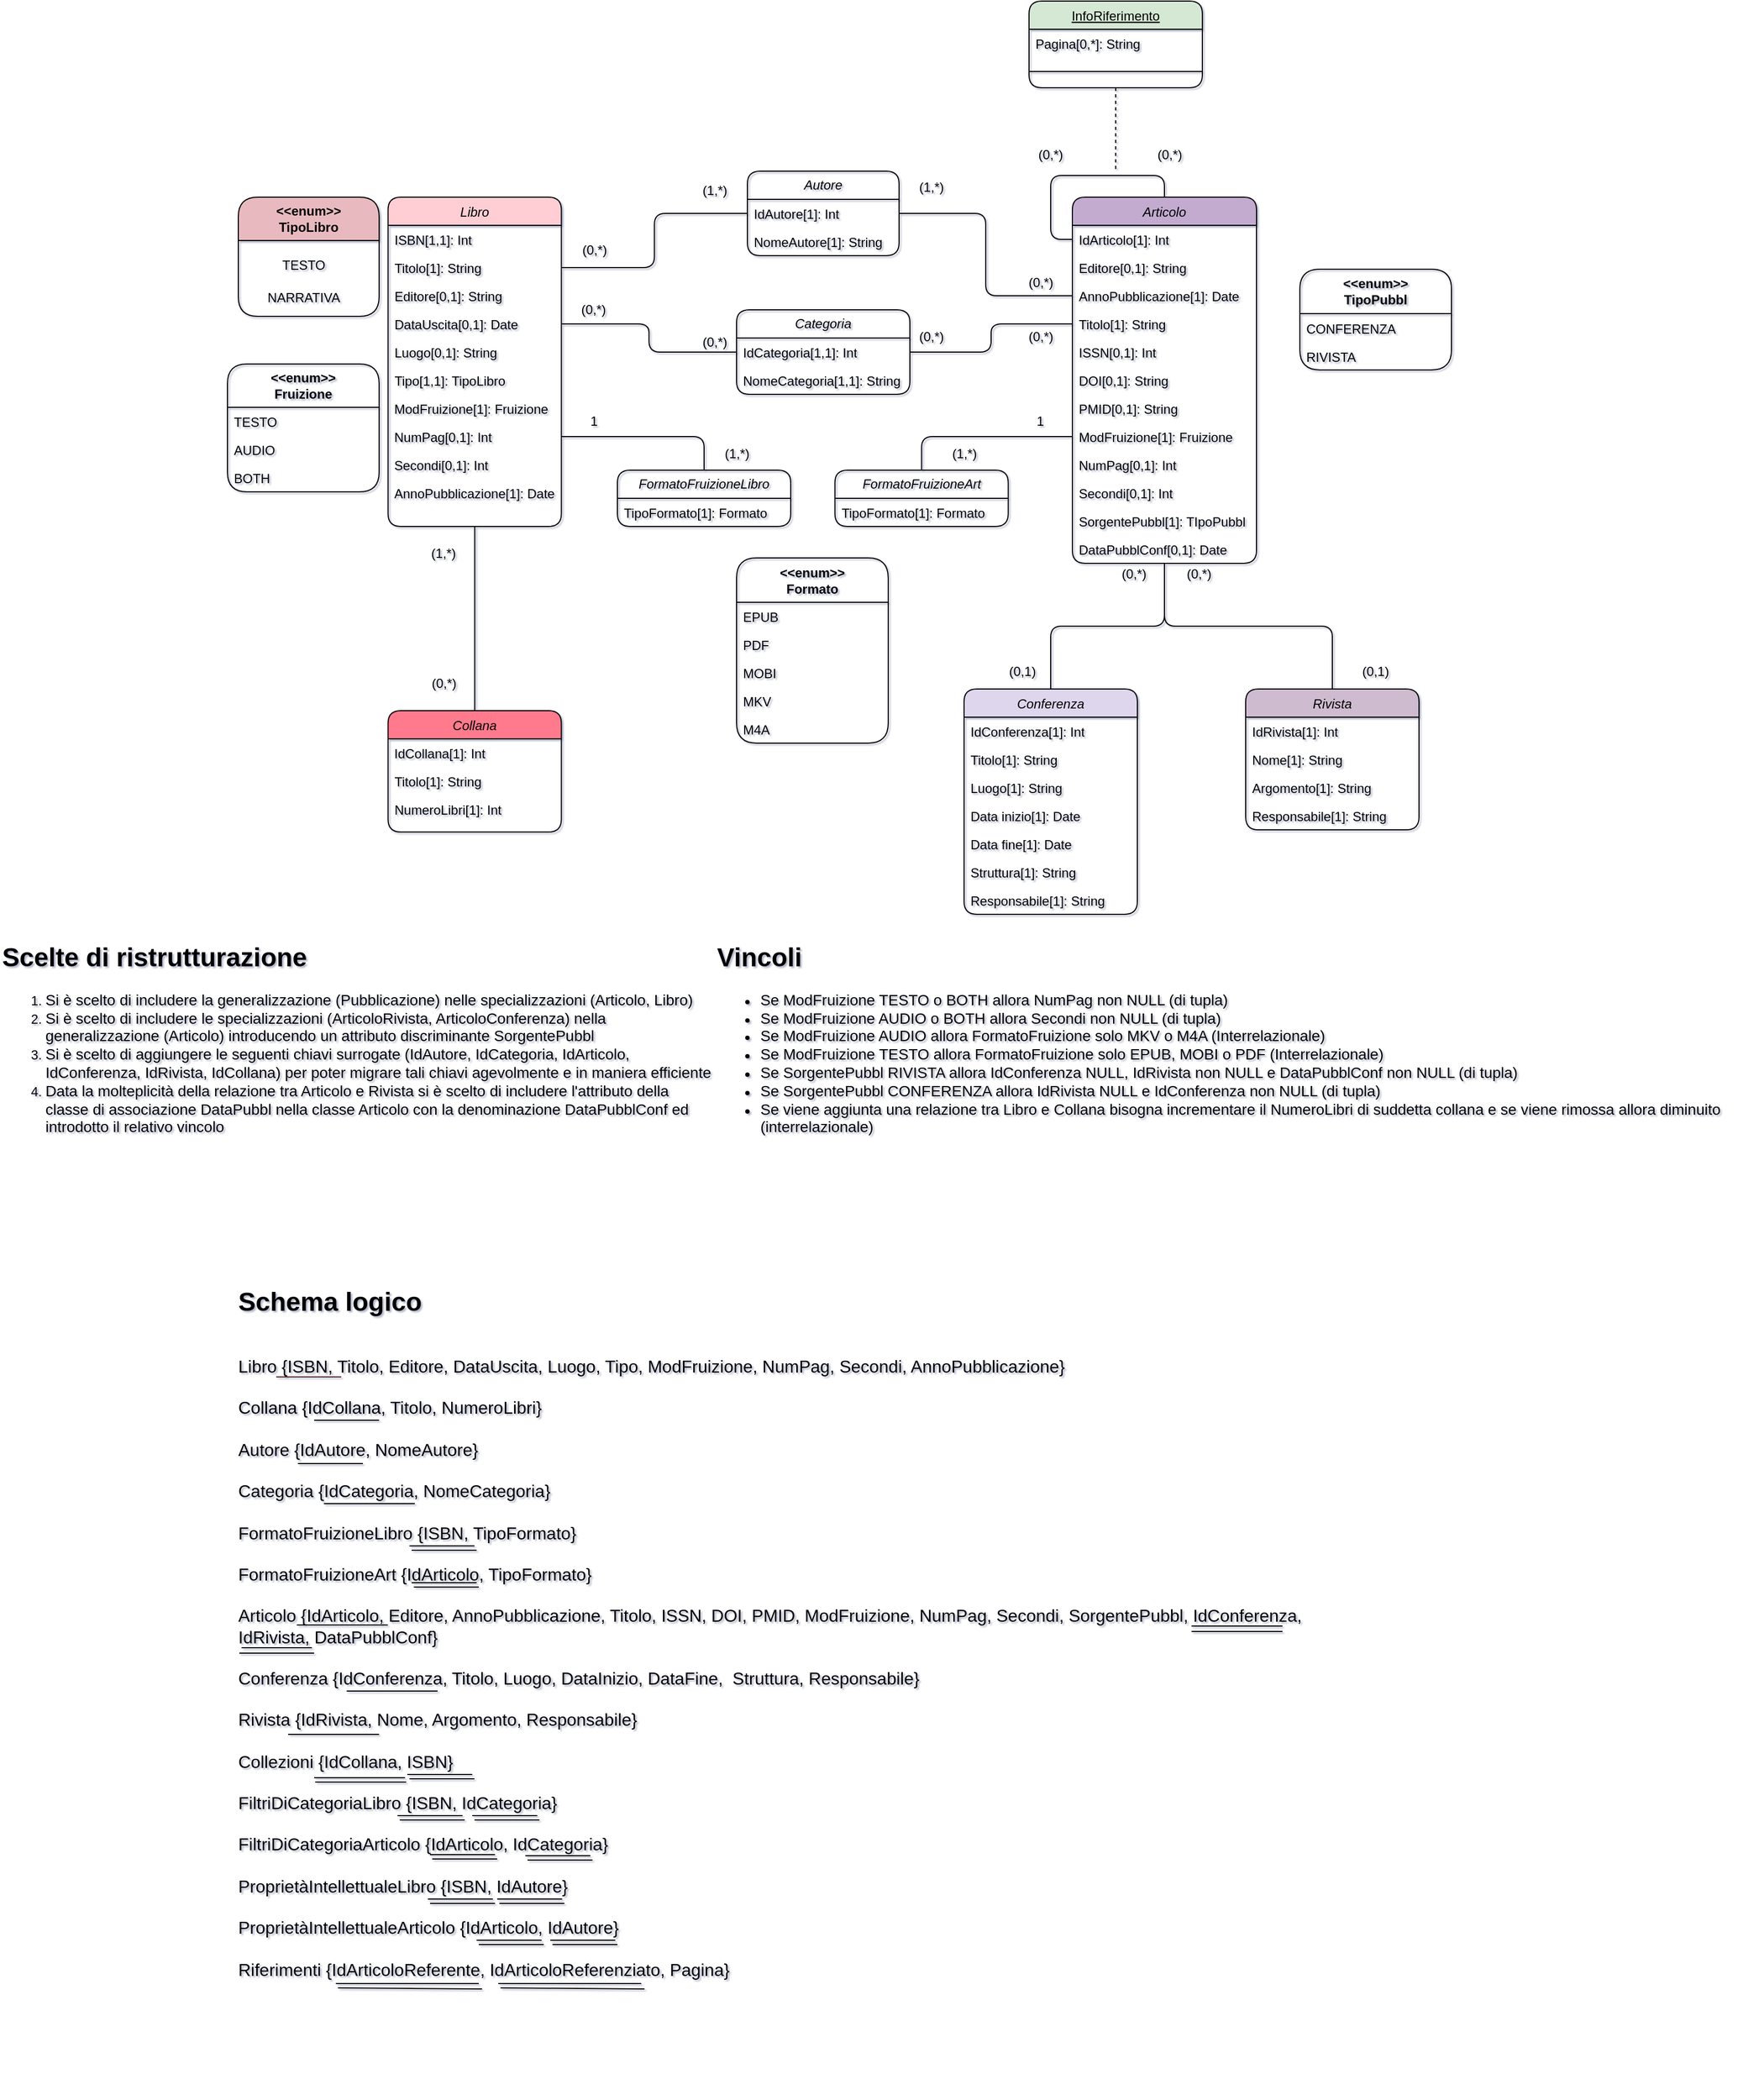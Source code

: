 <mxfile version="26.2.10">
  <diagram id="C5RBs43oDa-KdzZeNtuy" name="Page-1">
    <mxGraphModel dx="1946" dy="1031" grid="1" gridSize="10" guides="1" tooltips="1" connect="1" arrows="1" fold="1" page="1" pageScale="1" pageWidth="1654" pageHeight="2336" background="#ffffff" math="0" shadow="1" adaptiveColors="auto">
      <root>
        <mxCell id="WIyWlLk6GJQsqaUBKTNV-0" />
        <mxCell id="WIyWlLk6GJQsqaUBKTNV-1" parent="WIyWlLk6GJQsqaUBKTNV-0" />
        <mxCell id="wBUcXcenZbgrJiCDahVn-0" value="Libro" style="swimlane;fontStyle=2;align=center;verticalAlign=top;childLayout=stackLayout;horizontal=1;startSize=26;horizontalStack=0;resizeParent=1;resizeLast=0;collapsible=1;marginBottom=0;rounded=1;shadow=0;strokeWidth=1;fillColor=#FFCED5;" vertex="1" parent="WIyWlLk6GJQsqaUBKTNV-1">
          <mxGeometry x="398.25" y="251" width="160" height="304" as="geometry">
            <mxRectangle x="550" y="140" width="160" height="26" as="alternateBounds" />
          </mxGeometry>
        </mxCell>
        <mxCell id="zkfFHV4jXpPFQw0GAbJ--1" value="ISBN[1,1]: Int" style="text;align=left;verticalAlign=top;spacingLeft=4;spacingRight=4;overflow=hidden;rotatable=0;points=[[0,0.5],[1,0.5]];portConstraint=eastwest;rounded=1;" parent="wBUcXcenZbgrJiCDahVn-0" vertex="1">
          <mxGeometry y="26" width="160" height="26" as="geometry" />
        </mxCell>
        <mxCell id="zkfFHV4jXpPFQw0GAbJ--2" value="Titolo[1]: String" style="text;align=left;verticalAlign=top;spacingLeft=4;spacingRight=4;overflow=hidden;rotatable=0;points=[[0,0.5],[1,0.5]];portConstraint=eastwest;rounded=1;shadow=0;html=0;" parent="wBUcXcenZbgrJiCDahVn-0" vertex="1">
          <mxGeometry y="52" width="160" height="26" as="geometry" />
        </mxCell>
        <mxCell id="WZa0bFDrUxoiRo7PPfeb-5" value="Editore[0,1]: String" style="text;align=left;verticalAlign=top;spacingLeft=4;spacingRight=4;overflow=hidden;rotatable=0;points=[[0,0.5],[1,0.5]];portConstraint=eastwest;rounded=1;shadow=0;html=0;" parent="wBUcXcenZbgrJiCDahVn-0" vertex="1">
          <mxGeometry y="78" width="160" height="26" as="geometry" />
        </mxCell>
        <mxCell id="wBUcXcenZbgrJiCDahVn-2" value="DataUscita[0,1]: Date" style="text;align=left;verticalAlign=top;spacingLeft=4;spacingRight=4;overflow=hidden;rotatable=0;points=[[0,0.5],[1,0.5]];portConstraint=eastwest;rounded=1;shadow=0;html=0;" vertex="1" parent="wBUcXcenZbgrJiCDahVn-0">
          <mxGeometry y="104" width="160" height="26" as="geometry" />
        </mxCell>
        <mxCell id="wBUcXcenZbgrJiCDahVn-3" value="Luogo[0,1]: String" style="text;align=left;verticalAlign=top;spacingLeft=4;spacingRight=4;overflow=hidden;rotatable=0;points=[[0,0.5],[1,0.5]];portConstraint=eastwest;rounded=1;shadow=0;html=0;" vertex="1" parent="wBUcXcenZbgrJiCDahVn-0">
          <mxGeometry y="130" width="160" height="26" as="geometry" />
        </mxCell>
        <mxCell id="wBUcXcenZbgrJiCDahVn-4" value="Tipo[1,1]: TipoLibro" style="text;align=left;verticalAlign=top;spacingLeft=4;spacingRight=4;overflow=hidden;rotatable=0;points=[[0,0.5],[1,0.5]];portConstraint=eastwest;rounded=1;shadow=0;html=0;" vertex="1" parent="wBUcXcenZbgrJiCDahVn-0">
          <mxGeometry y="156" width="160" height="26" as="geometry" />
        </mxCell>
        <mxCell id="wBUcXcenZbgrJiCDahVn-116" value="ModFruizione[1]: Fruizione" style="text;strokeColor=none;fillColor=none;align=left;verticalAlign=top;spacingLeft=4;spacingRight=4;overflow=hidden;rotatable=0;points=[[0,0.5],[1,0.5]];portConstraint=eastwest;whiteSpace=wrap;html=1;rounded=1;" vertex="1" parent="wBUcXcenZbgrJiCDahVn-0">
          <mxGeometry y="182" width="160" height="26" as="geometry" />
        </mxCell>
        <mxCell id="wBUcXcenZbgrJiCDahVn-117" value="&lt;span style=&quot;text-wrap-mode: nowrap;&quot;&gt;NumPag[0,1]: Int&lt;/span&gt;" style="text;strokeColor=none;fillColor=none;align=left;verticalAlign=top;spacingLeft=4;spacingRight=4;overflow=hidden;rotatable=0;points=[[0,0.5],[1,0.5]];portConstraint=eastwest;whiteSpace=wrap;html=1;rounded=1;" vertex="1" parent="wBUcXcenZbgrJiCDahVn-0">
          <mxGeometry y="208" width="160" height="26" as="geometry" />
        </mxCell>
        <mxCell id="wBUcXcenZbgrJiCDahVn-118" value="&lt;span style=&quot;text-wrap-mode: nowrap;&quot;&gt;Secondi[0,1]: Int&lt;/span&gt;" style="text;strokeColor=none;fillColor=none;align=left;verticalAlign=top;spacingLeft=4;spacingRight=4;overflow=hidden;rotatable=0;points=[[0,0.5],[1,0.5]];portConstraint=eastwest;whiteSpace=wrap;html=1;rounded=1;" vertex="1" parent="wBUcXcenZbgrJiCDahVn-0">
          <mxGeometry y="234" width="160" height="26" as="geometry" />
        </mxCell>
        <mxCell id="wBUcXcenZbgrJiCDahVn-13" value="&lt;span style=&quot;text-wrap-mode: nowrap;&quot;&gt;AnnoPubblicazione[1]: Date&lt;/span&gt;" style="text;strokeColor=none;fillColor=none;align=left;verticalAlign=top;spacingLeft=4;spacingRight=4;overflow=hidden;rotatable=0;points=[[0,0.5],[1,0.5]];portConstraint=eastwest;whiteSpace=wrap;html=1;rounded=1;" vertex="1" parent="wBUcXcenZbgrJiCDahVn-0">
          <mxGeometry y="260" width="160" height="26" as="geometry" />
        </mxCell>
        <mxCell id="wBUcXcenZbgrJiCDahVn-37" style="edgeStyle=orthogonalEdgeStyle;rounded=1;orthogonalLoop=1;jettySize=auto;html=1;endArrow=none;startFill=0;" edge="1" parent="WIyWlLk6GJQsqaUBKTNV-1" source="wBUcXcenZbgrJiCDahVn-6" target="wBUcXcenZbgrJiCDahVn-0">
          <mxGeometry relative="1" as="geometry" />
        </mxCell>
        <mxCell id="wBUcXcenZbgrJiCDahVn-6" value="Collana" style="swimlane;fontStyle=2;align=center;verticalAlign=top;childLayout=stackLayout;horizontal=1;startSize=26;horizontalStack=0;resizeParent=1;resizeLast=0;collapsible=1;marginBottom=0;rounded=1;shadow=0;strokeWidth=1;fillColor=#FF7A8C;" vertex="1" parent="WIyWlLk6GJQsqaUBKTNV-1">
          <mxGeometry x="398.25" y="725" width="160" height="112" as="geometry">
            <mxRectangle x="550" y="140" width="160" height="26" as="alternateBounds" />
          </mxGeometry>
        </mxCell>
        <mxCell id="wBUcXcenZbgrJiCDahVn-18" value="IdCollana[1]: Int" style="text;strokeColor=none;fillColor=none;align=left;verticalAlign=top;spacingLeft=4;spacingRight=4;overflow=hidden;rotatable=0;points=[[0,0.5],[1,0.5]];portConstraint=eastwest;whiteSpace=wrap;html=1;rounded=1;" vertex="1" parent="wBUcXcenZbgrJiCDahVn-6">
          <mxGeometry y="26" width="160" height="26" as="geometry" />
        </mxCell>
        <mxCell id="wBUcXcenZbgrJiCDahVn-7" value="Titolo[1]: String" style="text;align=left;verticalAlign=top;spacingLeft=4;spacingRight=4;overflow=hidden;rotatable=0;points=[[0,0.5],[1,0.5]];portConstraint=eastwest;rounded=1;shadow=0;html=0;" vertex="1" parent="wBUcXcenZbgrJiCDahVn-6">
          <mxGeometry y="52" width="160" height="26" as="geometry" />
        </mxCell>
        <mxCell id="wBUcXcenZbgrJiCDahVn-8" value="NumeroLibri[1]: Int" style="text;align=left;verticalAlign=top;spacingLeft=4;spacingRight=4;overflow=hidden;rotatable=0;points=[[0,0.5],[1,0.5]];portConstraint=eastwest;rounded=1;shadow=0;html=0;" vertex="1" parent="wBUcXcenZbgrJiCDahVn-6">
          <mxGeometry y="78" width="160" height="26" as="geometry" />
        </mxCell>
        <mxCell id="wBUcXcenZbgrJiCDahVn-10" value="&amp;lt;&amp;lt;enum&amp;gt;&amp;gt;&lt;div&gt;TipoLibro&lt;/div&gt;" style="swimlane;whiteSpace=wrap;html=1;startSize=40;fillColor=#E8BABF;rounded=1;" vertex="1" parent="WIyWlLk6GJQsqaUBKTNV-1">
          <mxGeometry x="260" y="251" width="130" height="110" as="geometry" />
        </mxCell>
        <mxCell id="wBUcXcenZbgrJiCDahVn-11" value="TESTO" style="text;html=1;align=center;verticalAlign=middle;resizable=0;points=[];autosize=1;strokeColor=none;fillColor=none;rounded=1;" vertex="1" parent="wBUcXcenZbgrJiCDahVn-10">
          <mxGeometry x="30" y="48" width="60" height="30" as="geometry" />
        </mxCell>
        <mxCell id="wBUcXcenZbgrJiCDahVn-12" value="NARRATIVA" style="text;html=1;align=center;verticalAlign=middle;resizable=0;points=[];autosize=1;strokeColor=none;fillColor=none;rounded=1;" vertex="1" parent="wBUcXcenZbgrJiCDahVn-10">
          <mxGeometry x="15" y="78" width="90" height="30" as="geometry" />
        </mxCell>
        <mxCell id="wBUcXcenZbgrJiCDahVn-40" style="edgeStyle=orthogonalEdgeStyle;rounded=1;orthogonalLoop=1;jettySize=auto;html=1;endArrow=none;startFill=0;" edge="1" parent="WIyWlLk6GJQsqaUBKTNV-1" source="wBUcXcenZbgrJiCDahVn-14" target="wBUcXcenZbgrJiCDahVn-2">
          <mxGeometry relative="1" as="geometry" />
        </mxCell>
        <mxCell id="wBUcXcenZbgrJiCDahVn-14" value="&lt;i&gt;Categoria&lt;/i&gt;" style="swimlane;fontStyle=0;childLayout=stackLayout;horizontal=1;startSize=26;fillColor=light-dark(transparent,#690B0B);horizontalStack=0;resizeParent=1;resizeParentMax=0;resizeLast=0;collapsible=1;marginBottom=0;whiteSpace=wrap;html=1;rounded=1;" vertex="1" parent="WIyWlLk6GJQsqaUBKTNV-1">
          <mxGeometry x="720" y="355" width="160" height="78" as="geometry" />
        </mxCell>
        <mxCell id="wBUcXcenZbgrJiCDahVn-15" value="IdCategoria[1,1]: Int" style="text;strokeColor=none;fillColor=none;align=left;verticalAlign=top;spacingLeft=4;spacingRight=4;overflow=hidden;rotatable=0;points=[[0,0.5],[1,0.5]];portConstraint=eastwest;whiteSpace=wrap;html=1;rounded=1;" vertex="1" parent="wBUcXcenZbgrJiCDahVn-14">
          <mxGeometry y="26" width="160" height="26" as="geometry" />
        </mxCell>
        <mxCell id="wBUcXcenZbgrJiCDahVn-16" value="NomeCategoria[1,1]: String" style="text;strokeColor=none;fillColor=none;align=left;verticalAlign=top;spacingLeft=4;spacingRight=4;overflow=hidden;rotatable=0;points=[[0,0.5],[1,0.5]];portConstraint=eastwest;whiteSpace=wrap;html=1;rounded=1;" vertex="1" parent="wBUcXcenZbgrJiCDahVn-14">
          <mxGeometry y="52" width="160" height="26" as="geometry" />
        </mxCell>
        <mxCell id="wBUcXcenZbgrJiCDahVn-19" value="&lt;i&gt;Autore&lt;/i&gt;" style="swimlane;fontStyle=0;childLayout=stackLayout;horizontal=1;startSize=26;fillColor=light-dark(transparent,#87501F);horizontalStack=0;resizeParent=1;resizeParentMax=0;resizeLast=0;collapsible=1;marginBottom=0;whiteSpace=wrap;html=1;rounded=1;" vertex="1" parent="WIyWlLk6GJQsqaUBKTNV-1">
          <mxGeometry x="730" y="227" width="140" height="78" as="geometry" />
        </mxCell>
        <mxCell id="wBUcXcenZbgrJiCDahVn-20" value="IdAutore[1]: Int" style="text;strokeColor=none;fillColor=none;align=left;verticalAlign=top;spacingLeft=4;spacingRight=4;overflow=hidden;rotatable=0;points=[[0,0.5],[1,0.5]];portConstraint=eastwest;whiteSpace=wrap;html=1;rounded=1;" vertex="1" parent="wBUcXcenZbgrJiCDahVn-19">
          <mxGeometry y="26" width="140" height="26" as="geometry" />
        </mxCell>
        <mxCell id="wBUcXcenZbgrJiCDahVn-21" value="NomeAutore[1]: String" style="text;strokeColor=none;fillColor=none;align=left;verticalAlign=top;spacingLeft=4;spacingRight=4;overflow=hidden;rotatable=0;points=[[0,0.5],[1,0.5]];portConstraint=eastwest;whiteSpace=wrap;html=1;rounded=1;" vertex="1" parent="wBUcXcenZbgrJiCDahVn-19">
          <mxGeometry y="52" width="140" height="26" as="geometry" />
        </mxCell>
        <mxCell id="wBUcXcenZbgrJiCDahVn-36" style="edgeStyle=orthogonalEdgeStyle;rounded=1;orthogonalLoop=1;jettySize=auto;html=1;endArrow=none;startFill=0;" edge="1" parent="WIyWlLk6GJQsqaUBKTNV-1" source="zkfFHV4jXpPFQw0GAbJ--2" target="wBUcXcenZbgrJiCDahVn-19">
          <mxGeometry relative="1" as="geometry" />
        </mxCell>
        <mxCell id="wBUcXcenZbgrJiCDahVn-77" style="edgeStyle=orthogonalEdgeStyle;rounded=1;orthogonalLoop=1;jettySize=auto;html=1;endArrow=none;startFill=0;" edge="1" parent="WIyWlLk6GJQsqaUBKTNV-1" source="wBUcXcenZbgrJiCDahVn-41" target="wBUcXcenZbgrJiCDahVn-50">
          <mxGeometry relative="1" as="geometry" />
        </mxCell>
        <mxCell id="wBUcXcenZbgrJiCDahVn-78" style="edgeStyle=orthogonalEdgeStyle;rounded=1;orthogonalLoop=1;jettySize=auto;html=1;endArrow=none;startFill=0;" edge="1" parent="WIyWlLk6GJQsqaUBKTNV-1" source="wBUcXcenZbgrJiCDahVn-41" target="wBUcXcenZbgrJiCDahVn-45">
          <mxGeometry relative="1" as="geometry" />
        </mxCell>
        <mxCell id="wBUcXcenZbgrJiCDahVn-41" value="Articolo" style="swimlane;fontStyle=2;align=center;verticalAlign=top;childLayout=stackLayout;horizontal=1;startSize=26;horizontalStack=0;resizeParent=1;resizeLast=0;collapsible=1;marginBottom=0;rounded=1;shadow=0;strokeWidth=1;fillColor=#C3ABD0;" vertex="1" parent="WIyWlLk6GJQsqaUBKTNV-1">
          <mxGeometry x="1030" y="251" width="170" height="338" as="geometry">
            <mxRectangle x="550" y="140" width="160" height="26" as="alternateBounds" />
          </mxGeometry>
        </mxCell>
        <mxCell id="wBUcXcenZbgrJiCDahVn-76" value="IdArticolo[1]: Int" style="text;strokeColor=none;fillColor=none;align=left;verticalAlign=top;spacingLeft=4;spacingRight=4;overflow=hidden;rotatable=0;points=[[0,0.5],[1,0.5]];portConstraint=eastwest;whiteSpace=wrap;html=1;rounded=1;" vertex="1" parent="wBUcXcenZbgrJiCDahVn-41">
          <mxGeometry y="26" width="170" height="26" as="geometry" />
        </mxCell>
        <mxCell id="wBUcXcenZbgrJiCDahVn-64" value="Editore[0,1]: String" style="text;align=left;verticalAlign=top;spacingLeft=4;spacingRight=4;overflow=hidden;rotatable=0;points=[[0,0.5],[1,0.5]];portConstraint=eastwest;rounded=1;shadow=0;html=0;" vertex="1" parent="wBUcXcenZbgrJiCDahVn-41">
          <mxGeometry y="52" width="170" height="26" as="geometry" />
        </mxCell>
        <mxCell id="wBUcXcenZbgrJiCDahVn-63" value="AnnoPubblicazione[1]: Date" style="text;align=left;verticalAlign=top;spacingLeft=4;spacingRight=4;overflow=hidden;rotatable=0;points=[[0,0.5],[1,0.5]];portConstraint=eastwest;rounded=1;shadow=0;html=0;" vertex="1" parent="wBUcXcenZbgrJiCDahVn-41">
          <mxGeometry y="78" width="170" height="26" as="geometry" />
        </mxCell>
        <mxCell id="wBUcXcenZbgrJiCDahVn-62" value="Titolo[1]: String" style="text;align=left;verticalAlign=top;spacingLeft=4;spacingRight=4;overflow=hidden;rotatable=0;points=[[0,0.5],[1,0.5]];portConstraint=eastwest;rounded=1;" vertex="1" parent="wBUcXcenZbgrJiCDahVn-41">
          <mxGeometry y="104" width="170" height="26" as="geometry" />
        </mxCell>
        <mxCell id="wBUcXcenZbgrJiCDahVn-75" value="ISSN[0,1]: Int" style="text;align=left;verticalAlign=top;spacingLeft=4;spacingRight=4;overflow=hidden;rotatable=0;points=[[0,0.5],[1,0.5]];portConstraint=eastwest;rounded=1;" vertex="1" parent="wBUcXcenZbgrJiCDahVn-41">
          <mxGeometry y="130" width="170" height="26" as="geometry" />
        </mxCell>
        <mxCell id="wBUcXcenZbgrJiCDahVn-43" value="DOI[0,1]: String" style="text;align=left;verticalAlign=top;spacingLeft=4;spacingRight=4;overflow=hidden;rotatable=0;points=[[0,0.5],[1,0.5]];portConstraint=eastwest;rounded=1;" vertex="1" parent="wBUcXcenZbgrJiCDahVn-41">
          <mxGeometry y="156" width="170" height="26" as="geometry" />
        </mxCell>
        <mxCell id="wBUcXcenZbgrJiCDahVn-90" style="edgeStyle=orthogonalEdgeStyle;rounded=1;orthogonalLoop=1;jettySize=auto;html=1;endArrow=none;startFill=0;" edge="1" parent="wBUcXcenZbgrJiCDahVn-41" source="wBUcXcenZbgrJiCDahVn-41" target="wBUcXcenZbgrJiCDahVn-76">
          <mxGeometry relative="1" as="geometry" />
        </mxCell>
        <mxCell id="wBUcXcenZbgrJiCDahVn-151" value="PMID[0,1]: String" style="text;strokeColor=none;fillColor=none;align=left;verticalAlign=top;spacingLeft=4;spacingRight=4;overflow=hidden;rotatable=0;points=[[0,0.5],[1,0.5]];portConstraint=eastwest;whiteSpace=wrap;html=1;rounded=1;" vertex="1" parent="wBUcXcenZbgrJiCDahVn-41">
          <mxGeometry y="182" width="170" height="26" as="geometry" />
        </mxCell>
        <mxCell id="wBUcXcenZbgrJiCDahVn-120" value="ModFruizione[1]: Fruizione" style="text;align=left;verticalAlign=top;spacingLeft=4;spacingRight=4;overflow=hidden;rotatable=0;points=[[0,0.5],[1,0.5]];portConstraint=eastwest;rounded=1;" vertex="1" parent="wBUcXcenZbgrJiCDahVn-41">
          <mxGeometry y="208" width="170" height="26" as="geometry" />
        </mxCell>
        <mxCell id="wBUcXcenZbgrJiCDahVn-121" value="NumPag[0,1]: Int" style="text;align=left;verticalAlign=top;spacingLeft=4;spacingRight=4;overflow=hidden;rotatable=0;points=[[0,0.5],[1,0.5]];portConstraint=eastwest;rounded=1;" vertex="1" parent="wBUcXcenZbgrJiCDahVn-41">
          <mxGeometry y="234" width="170" height="26" as="geometry" />
        </mxCell>
        <mxCell id="wBUcXcenZbgrJiCDahVn-122" value="Secondi[0,1]: Int" style="text;align=left;verticalAlign=top;spacingLeft=4;spacingRight=4;overflow=hidden;rotatable=0;points=[[0,0.5],[1,0.5]];portConstraint=eastwest;rounded=1;" vertex="1" parent="wBUcXcenZbgrJiCDahVn-41">
          <mxGeometry y="260" width="170" height="26" as="geometry" />
        </mxCell>
        <mxCell id="wBUcXcenZbgrJiCDahVn-152" value="SorgentePubbl[1]: TIpoPubbl" style="text;strokeColor=none;fillColor=none;align=left;verticalAlign=top;spacingLeft=4;spacingRight=4;overflow=hidden;rotatable=0;points=[[0,0.5],[1,0.5]];portConstraint=eastwest;whiteSpace=wrap;html=1;rounded=1;" vertex="1" parent="wBUcXcenZbgrJiCDahVn-41">
          <mxGeometry y="286" width="170" height="26" as="geometry" />
        </mxCell>
        <mxCell id="wBUcXcenZbgrJiCDahVn-160" value="DataPubblConf[0,1]: Date" style="text;strokeColor=none;fillColor=none;align=left;verticalAlign=top;spacingLeft=4;spacingRight=4;overflow=hidden;rotatable=0;points=[[0,0.5],[1,0.5]];portConstraint=eastwest;whiteSpace=wrap;html=1;rounded=1;" vertex="1" parent="wBUcXcenZbgrJiCDahVn-41">
          <mxGeometry y="312" width="170" height="26" as="geometry" />
        </mxCell>
        <mxCell id="wBUcXcenZbgrJiCDahVn-45" value="Rivista" style="swimlane;fontStyle=2;align=center;verticalAlign=top;childLayout=stackLayout;horizontal=1;startSize=26;horizontalStack=0;resizeParent=1;resizeLast=0;collapsible=1;marginBottom=0;rounded=1;shadow=0;strokeWidth=1;fillColor=light-dark(#CFBBD0,#B8AB0D);" vertex="1" parent="WIyWlLk6GJQsqaUBKTNV-1">
          <mxGeometry x="1190" y="705" width="160" height="130" as="geometry">
            <mxRectangle x="550" y="140" width="160" height="26" as="alternateBounds" />
          </mxGeometry>
        </mxCell>
        <mxCell id="wBUcXcenZbgrJiCDahVn-71" value="IdRivista[1]: Int" style="text;strokeColor=none;fillColor=none;align=left;verticalAlign=top;spacingLeft=4;spacingRight=4;overflow=hidden;rotatable=0;points=[[0,0.5],[1,0.5]];portConstraint=eastwest;whiteSpace=wrap;html=1;rounded=1;" vertex="1" parent="wBUcXcenZbgrJiCDahVn-45">
          <mxGeometry y="26" width="160" height="26" as="geometry" />
        </mxCell>
        <mxCell id="wBUcXcenZbgrJiCDahVn-46" value="Nome[1]: String" style="text;align=left;verticalAlign=top;spacingLeft=4;spacingRight=4;overflow=hidden;rotatable=0;points=[[0,0.5],[1,0.5]];portConstraint=eastwest;rounded=1;" vertex="1" parent="wBUcXcenZbgrJiCDahVn-45">
          <mxGeometry y="52" width="160" height="26" as="geometry" />
        </mxCell>
        <mxCell id="wBUcXcenZbgrJiCDahVn-47" value="Argomento[1]: String" style="text;align=left;verticalAlign=top;spacingLeft=4;spacingRight=4;overflow=hidden;rotatable=0;points=[[0,0.5],[1,0.5]];portConstraint=eastwest;rounded=1;shadow=0;html=0;" vertex="1" parent="wBUcXcenZbgrJiCDahVn-45">
          <mxGeometry y="78" width="160" height="26" as="geometry" />
        </mxCell>
        <mxCell id="wBUcXcenZbgrJiCDahVn-48" value="Responsabile[1]: String" style="text;align=left;verticalAlign=top;spacingLeft=4;spacingRight=4;overflow=hidden;rotatable=0;points=[[0,0.5],[1,0.5]];portConstraint=eastwest;rounded=1;shadow=0;html=0;" vertex="1" parent="wBUcXcenZbgrJiCDahVn-45">
          <mxGeometry y="104" width="160" height="26" as="geometry" />
        </mxCell>
        <mxCell id="wBUcXcenZbgrJiCDahVn-50" value="Conferenza" style="swimlane;fontStyle=2;align=center;verticalAlign=top;childLayout=stackLayout;horizontal=1;startSize=26;horizontalStack=0;resizeParent=1;resizeLast=0;collapsible=1;marginBottom=0;rounded=1;shadow=0;strokeWidth=1;fillColor=light-dark(#DED6ED,#4C6B69);" vertex="1" parent="WIyWlLk6GJQsqaUBKTNV-1">
          <mxGeometry x="930" y="705" width="160" height="208" as="geometry">
            <mxRectangle x="550" y="140" width="160" height="26" as="alternateBounds" />
          </mxGeometry>
        </mxCell>
        <mxCell id="wBUcXcenZbgrJiCDahVn-70" value="IdConferenza[1]: Int" style="text;strokeColor=none;fillColor=none;align=left;verticalAlign=top;spacingLeft=4;spacingRight=4;overflow=hidden;rotatable=0;points=[[0,0.5],[1,0.5]];portConstraint=eastwest;whiteSpace=wrap;html=1;rounded=1;" vertex="1" parent="wBUcXcenZbgrJiCDahVn-50">
          <mxGeometry y="26" width="160" height="26" as="geometry" />
        </mxCell>
        <mxCell id="wBUcXcenZbgrJiCDahVn-51" value="Titolo[1]: String" style="text;align=left;verticalAlign=top;spacingLeft=4;spacingRight=4;overflow=hidden;rotatable=0;points=[[0,0.5],[1,0.5]];portConstraint=eastwest;rounded=1;" vertex="1" parent="wBUcXcenZbgrJiCDahVn-50">
          <mxGeometry y="52" width="160" height="26" as="geometry" />
        </mxCell>
        <mxCell id="wBUcXcenZbgrJiCDahVn-52" value="Luogo[1]: String" style="text;align=left;verticalAlign=top;spacingLeft=4;spacingRight=4;overflow=hidden;rotatable=0;points=[[0,0.5],[1,0.5]];portConstraint=eastwest;rounded=1;" vertex="1" parent="wBUcXcenZbgrJiCDahVn-50">
          <mxGeometry y="78" width="160" height="26" as="geometry" />
        </mxCell>
        <mxCell id="wBUcXcenZbgrJiCDahVn-53" value="Data inizio[1]: Date" style="text;align=left;verticalAlign=top;spacingLeft=4;spacingRight=4;overflow=hidden;rotatable=0;points=[[0,0.5],[1,0.5]];portConstraint=eastwest;rounded=1;shadow=0;html=0;" vertex="1" parent="wBUcXcenZbgrJiCDahVn-50">
          <mxGeometry y="104" width="160" height="26" as="geometry" />
        </mxCell>
        <mxCell id="wBUcXcenZbgrJiCDahVn-54" value="Data fine[1]: Date" style="text;align=left;verticalAlign=top;spacingLeft=4;spacingRight=4;overflow=hidden;rotatable=0;points=[[0,0.5],[1,0.5]];portConstraint=eastwest;rounded=1;shadow=0;html=0;" vertex="1" parent="wBUcXcenZbgrJiCDahVn-50">
          <mxGeometry y="130" width="160" height="26" as="geometry" />
        </mxCell>
        <mxCell id="wBUcXcenZbgrJiCDahVn-55" value="Struttura[1]: String" style="text;align=left;verticalAlign=top;spacingLeft=4;spacingRight=4;overflow=hidden;rotatable=0;points=[[0,0.5],[1,0.5]];portConstraint=eastwest;rounded=1;shadow=0;html=0;" vertex="1" parent="wBUcXcenZbgrJiCDahVn-50">
          <mxGeometry y="156" width="160" height="26" as="geometry" />
        </mxCell>
        <mxCell id="wBUcXcenZbgrJiCDahVn-56" value="Responsabile[1]: String" style="text;align=left;verticalAlign=top;spacingLeft=4;spacingRight=4;overflow=hidden;rotatable=0;points=[[0,0.5],[1,0.5]];portConstraint=eastwest;rounded=1;shadow=0;html=0;" vertex="1" parent="wBUcXcenZbgrJiCDahVn-50">
          <mxGeometry y="182" width="160" height="26" as="geometry" />
        </mxCell>
        <mxCell id="wBUcXcenZbgrJiCDahVn-68" style="edgeStyle=orthogonalEdgeStyle;rounded=1;orthogonalLoop=1;jettySize=auto;html=1;entryX=0;entryY=0.5;entryDx=0;entryDy=0;endArrow=none;startFill=0;" edge="1" parent="WIyWlLk6GJQsqaUBKTNV-1" source="wBUcXcenZbgrJiCDahVn-15" target="wBUcXcenZbgrJiCDahVn-62">
          <mxGeometry relative="1" as="geometry" />
        </mxCell>
        <mxCell id="wBUcXcenZbgrJiCDahVn-69" style="edgeStyle=orthogonalEdgeStyle;rounded=1;orthogonalLoop=1;jettySize=auto;html=1;endArrow=none;startFill=0;" edge="1" parent="WIyWlLk6GJQsqaUBKTNV-1" source="wBUcXcenZbgrJiCDahVn-20" target="wBUcXcenZbgrJiCDahVn-63">
          <mxGeometry relative="1" as="geometry" />
        </mxCell>
        <mxCell id="wBUcXcenZbgrJiCDahVn-93" style="edgeStyle=orthogonalEdgeStyle;rounded=1;orthogonalLoop=1;jettySize=auto;html=1;endArrow=none;startFill=0;dashed=1;" edge="1" parent="WIyWlLk6GJQsqaUBKTNV-1" source="wBUcXcenZbgrJiCDahVn-85">
          <mxGeometry relative="1" as="geometry">
            <mxPoint x="1070" y="225" as="targetPoint" />
          </mxGeometry>
        </mxCell>
        <mxCell id="wBUcXcenZbgrJiCDahVn-85" value="InfoRiferimento" style="swimlane;fontStyle=4;align=center;verticalAlign=top;childLayout=stackLayout;horizontal=1;startSize=26;horizontalStack=0;resizeParent=1;resizeLast=0;collapsible=1;marginBottom=0;rounded=1;shadow=0;strokeWidth=1;fillColor=#D5E8D4;" vertex="1" parent="WIyWlLk6GJQsqaUBKTNV-1">
          <mxGeometry x="990" y="70" width="160" height="80" as="geometry">
            <mxRectangle x="550" y="140" width="160" height="26" as="alternateBounds" />
          </mxGeometry>
        </mxCell>
        <mxCell id="wBUcXcenZbgrJiCDahVn-87" value="Pagina[0,*]: String" style="text;align=left;verticalAlign=top;spacingLeft=4;spacingRight=4;overflow=hidden;rotatable=0;points=[[0,0.5],[1,0.5]];portConstraint=eastwest;rounded=1;" vertex="1" parent="wBUcXcenZbgrJiCDahVn-85">
          <mxGeometry y="26" width="160" height="26" as="geometry" />
        </mxCell>
        <mxCell id="wBUcXcenZbgrJiCDahVn-88" value="" style="line;html=1;strokeWidth=1;align=left;verticalAlign=middle;spacingTop=-1;spacingLeft=3;spacingRight=3;rotatable=0;labelPosition=right;points=[];portConstraint=eastwest;rounded=1;" vertex="1" parent="wBUcXcenZbgrJiCDahVn-85">
          <mxGeometry y="52" width="160" height="26" as="geometry" />
        </mxCell>
        <mxCell id="wBUcXcenZbgrJiCDahVn-94" value="(0,*)" style="text;html=1;align=center;verticalAlign=middle;whiteSpace=wrap;rounded=1;" vertex="1" parent="WIyWlLk6GJQsqaUBKTNV-1">
          <mxGeometry x="980" y="197" width="60" height="30" as="geometry" />
        </mxCell>
        <mxCell id="wBUcXcenZbgrJiCDahVn-95" value="(0,*)" style="text;html=1;align=center;verticalAlign=middle;whiteSpace=wrap;rounded=1;" vertex="1" parent="WIyWlLk6GJQsqaUBKTNV-1">
          <mxGeometry x="1090" y="197" width="60" height="30" as="geometry" />
        </mxCell>
        <mxCell id="wBUcXcenZbgrJiCDahVn-96" value="(0,*)" style="text;html=1;align=center;verticalAlign=middle;whiteSpace=wrap;rounded=1;" vertex="1" parent="WIyWlLk6GJQsqaUBKTNV-1">
          <mxGeometry x="420" y="685" width="60" height="30" as="geometry" />
        </mxCell>
        <mxCell id="wBUcXcenZbgrJiCDahVn-97" value="(1,*)" style="text;html=1;align=center;verticalAlign=middle;whiteSpace=wrap;rounded=1;" vertex="1" parent="WIyWlLk6GJQsqaUBKTNV-1">
          <mxGeometry x="419.21" y="565" width="60.79" height="30" as="geometry" />
        </mxCell>
        <mxCell id="wBUcXcenZbgrJiCDahVn-119" style="edgeStyle=orthogonalEdgeStyle;rounded=1;orthogonalLoop=1;jettySize=auto;html=1;endArrow=none;startFill=0;" edge="1" parent="WIyWlLk6GJQsqaUBKTNV-1" source="wBUcXcenZbgrJiCDahVn-108" target="wBUcXcenZbgrJiCDahVn-117">
          <mxGeometry relative="1" as="geometry" />
        </mxCell>
        <mxCell id="wBUcXcenZbgrJiCDahVn-108" value="&lt;i&gt;FormatoFruizioneLibro&lt;/i&gt;" style="swimlane;fontStyle=0;childLayout=stackLayout;horizontal=1;startSize=26;fillColor=light-dark(transparent,#615BFF);horizontalStack=0;resizeParent=1;resizeParentMax=0;resizeLast=0;collapsible=1;marginBottom=0;whiteSpace=wrap;html=1;rounded=1;" vertex="1" parent="WIyWlLk6GJQsqaUBKTNV-1">
          <mxGeometry x="610" y="503" width="160" height="52" as="geometry" />
        </mxCell>
        <mxCell id="wBUcXcenZbgrJiCDahVn-109" value="TipoFormato[1]: Formato" style="text;strokeColor=none;fillColor=none;align=left;verticalAlign=top;spacingLeft=4;spacingRight=4;overflow=hidden;rotatable=0;points=[[0,0.5],[1,0.5]];portConstraint=eastwest;whiteSpace=wrap;html=1;rounded=1;" vertex="1" parent="wBUcXcenZbgrJiCDahVn-108">
          <mxGeometry y="26" width="160" height="26" as="geometry" />
        </mxCell>
        <mxCell id="wBUcXcenZbgrJiCDahVn-112" value="&lt;b&gt;&amp;lt;&amp;lt;enum&amp;gt;&amp;gt;&lt;br&gt;Fruizione&lt;/b&gt;" style="swimlane;fontStyle=0;childLayout=stackLayout;horizontal=1;startSize=40;fillColor=light-dark(transparent,#662E41);horizontalStack=0;resizeParent=1;resizeParentMax=0;resizeLast=0;collapsible=1;marginBottom=0;whiteSpace=wrap;html=1;rounded=1;" vertex="1" parent="WIyWlLk6GJQsqaUBKTNV-1">
          <mxGeometry x="250" y="405" width="140" height="118" as="geometry" />
        </mxCell>
        <mxCell id="wBUcXcenZbgrJiCDahVn-113" value="TESTO" style="text;strokeColor=none;fillColor=none;align=left;verticalAlign=top;spacingLeft=4;spacingRight=4;overflow=hidden;rotatable=0;points=[[0,0.5],[1,0.5]];portConstraint=eastwest;whiteSpace=wrap;html=1;rounded=1;" vertex="1" parent="wBUcXcenZbgrJiCDahVn-112">
          <mxGeometry y="40" width="140" height="26" as="geometry" />
        </mxCell>
        <mxCell id="wBUcXcenZbgrJiCDahVn-114" value="AUDIO" style="text;strokeColor=none;fillColor=none;align=left;verticalAlign=top;spacingLeft=4;spacingRight=4;overflow=hidden;rotatable=0;points=[[0,0.5],[1,0.5]];portConstraint=eastwest;whiteSpace=wrap;html=1;rounded=1;" vertex="1" parent="wBUcXcenZbgrJiCDahVn-112">
          <mxGeometry y="66" width="140" height="26" as="geometry" />
        </mxCell>
        <mxCell id="wBUcXcenZbgrJiCDahVn-115" value="BOTH" style="text;strokeColor=none;fillColor=none;align=left;verticalAlign=top;spacingLeft=4;spacingRight=4;overflow=hidden;rotatable=0;points=[[0,0.5],[1,0.5]];portConstraint=eastwest;whiteSpace=wrap;html=1;rounded=1;" vertex="1" parent="wBUcXcenZbgrJiCDahVn-112">
          <mxGeometry y="92" width="140" height="26" as="geometry" />
        </mxCell>
        <mxCell id="wBUcXcenZbgrJiCDahVn-123" value="&lt;h1 style=&quot;margin-top: 0px;&quot;&gt;Vincoli&lt;/h1&gt;&lt;div&gt;&lt;ul&gt;&lt;li&gt;&lt;font style=&quot;font-size: 14px;&quot;&gt;Se ModFruizione TESTO o BOTH allora NumPag non NULL (di tupla)&lt;/font&gt;&lt;/li&gt;&lt;li&gt;&lt;font style=&quot;font-size: 14px;&quot;&gt;Se ModFruizione AUDIO o BOTH allora Secondi non NULL (di tupla)&lt;/font&gt;&lt;/li&gt;&lt;li&gt;&lt;font style=&quot;font-size: 14px;&quot;&gt;Se ModFruizione AUDIO allora FormatoFruizione solo MKV o M4A (Interrelazionale)&lt;/font&gt;&lt;/li&gt;&lt;li&gt;&lt;font style=&quot;font-size: 14px;&quot;&gt;Se ModFruizione TESTO allora FormatoFruizione solo EPUB, MOBI o PDF (Interrelazionale)&lt;/font&gt;&lt;/li&gt;&lt;li&gt;&lt;font style=&quot;font-size: 14px;&quot;&gt;Se SorgentePubbl RIVISTA allora IdConferenza NULL, IdRivista non NULL e DataPubblConf non NULL (di tupla)&lt;/font&gt;&lt;/li&gt;&lt;li&gt;&lt;font style=&quot;font-size: 14px;&quot;&gt;Se SorgentePubbl CONFERENZA allora IdRivista NULL e IdConferenza non NULL (di tupla)&lt;/font&gt;&lt;/li&gt;&lt;li&gt;&lt;font style=&quot;font-size: 14px;&quot;&gt;Se viene aggiunta una relazione tra Libro e Collana bisogna incrementare il NumeroLibri di suddetta collana e se viene rimossa allora diminuito (interrelazionale)&lt;/font&gt;&lt;/li&gt;&lt;/ul&gt;&lt;/div&gt;" style="text;html=1;whiteSpace=wrap;overflow=hidden;rounded=1;" vertex="1" parent="WIyWlLk6GJQsqaUBKTNV-1">
          <mxGeometry x="700" y="932" width="940" height="208" as="geometry" />
        </mxCell>
        <mxCell id="wBUcXcenZbgrJiCDahVn-125" value="(1,*)" style="text;html=1;align=center;verticalAlign=middle;whiteSpace=wrap;rounded=1;" vertex="1" parent="WIyWlLk6GJQsqaUBKTNV-1">
          <mxGeometry x="690.0" y="473" width="60.79" height="30" as="geometry" />
        </mxCell>
        <mxCell id="wBUcXcenZbgrJiCDahVn-126" value="(1,*)" style="text;html=1;align=center;verticalAlign=middle;whiteSpace=wrap;rounded=1;" vertex="1" parent="WIyWlLk6GJQsqaUBKTNV-1">
          <mxGeometry x="900.0" y="473" width="60.79" height="30" as="geometry" />
        </mxCell>
        <mxCell id="wBUcXcenZbgrJiCDahVn-127" value="1" style="text;html=1;align=center;verticalAlign=middle;whiteSpace=wrap;rounded=1;" vertex="1" parent="WIyWlLk6GJQsqaUBKTNV-1">
          <mxGeometry x="558.25" y="443" width="60.79" height="30" as="geometry" />
        </mxCell>
        <mxCell id="wBUcXcenZbgrJiCDahVn-128" value="1" style="text;html=1;align=center;verticalAlign=middle;whiteSpace=wrap;rounded=1;" vertex="1" parent="WIyWlLk6GJQsqaUBKTNV-1">
          <mxGeometry x="970.0" y="443" width="60.79" height="30" as="geometry" />
        </mxCell>
        <mxCell id="wBUcXcenZbgrJiCDahVn-129" value="(0,*)" style="text;html=1;align=center;verticalAlign=middle;whiteSpace=wrap;rounded=1;" vertex="1" parent="WIyWlLk6GJQsqaUBKTNV-1">
          <mxGeometry x="558.25" y="340" width="60" height="30" as="geometry" />
        </mxCell>
        <mxCell id="wBUcXcenZbgrJiCDahVn-130" value="(0,*)" style="text;html=1;align=center;verticalAlign=middle;whiteSpace=wrap;rounded=1;" vertex="1" parent="WIyWlLk6GJQsqaUBKTNV-1">
          <mxGeometry x="670" y="370" width="60" height="30" as="geometry" />
        </mxCell>
        <mxCell id="wBUcXcenZbgrJiCDahVn-131" value="(0,*)" style="text;html=1;align=center;verticalAlign=middle;whiteSpace=wrap;rounded=1;" vertex="1" parent="WIyWlLk6GJQsqaUBKTNV-1">
          <mxGeometry x="870" y="365" width="60" height="30" as="geometry" />
        </mxCell>
        <mxCell id="wBUcXcenZbgrJiCDahVn-132" value="(0,*)" style="text;html=1;align=center;verticalAlign=middle;whiteSpace=wrap;rounded=1;" vertex="1" parent="WIyWlLk6GJQsqaUBKTNV-1">
          <mxGeometry x="970.79" y="365" width="60" height="30" as="geometry" />
        </mxCell>
        <mxCell id="wBUcXcenZbgrJiCDahVn-133" value="(0,*)" style="text;html=1;align=center;verticalAlign=middle;whiteSpace=wrap;rounded=1;" vertex="1" parent="WIyWlLk6GJQsqaUBKTNV-1">
          <mxGeometry x="970.79" y="315" width="60" height="30" as="geometry" />
        </mxCell>
        <mxCell id="wBUcXcenZbgrJiCDahVn-134" value="(0,*)" style="text;html=1;align=center;verticalAlign=middle;whiteSpace=wrap;rounded=1;" vertex="1" parent="WIyWlLk6GJQsqaUBKTNV-1">
          <mxGeometry x="559.04" y="285" width="60" height="30" as="geometry" />
        </mxCell>
        <mxCell id="wBUcXcenZbgrJiCDahVn-135" value="(1,*)" style="text;html=1;align=center;verticalAlign=middle;whiteSpace=wrap;rounded=1;" vertex="1" parent="WIyWlLk6GJQsqaUBKTNV-1">
          <mxGeometry x="670" y="230" width="60" height="30" as="geometry" />
        </mxCell>
        <mxCell id="wBUcXcenZbgrJiCDahVn-136" value="(1,*)" style="text;html=1;align=center;verticalAlign=middle;whiteSpace=wrap;rounded=1;" vertex="1" parent="WIyWlLk6GJQsqaUBKTNV-1">
          <mxGeometry x="870" y="227" width="60" height="30" as="geometry" />
        </mxCell>
        <mxCell id="wBUcXcenZbgrJiCDahVn-139" value="(0,*)" style="text;html=1;align=center;verticalAlign=middle;whiteSpace=wrap;rounded=1;" vertex="1" parent="WIyWlLk6GJQsqaUBKTNV-1">
          <mxGeometry x="1116.5" y="584" width="60" height="30" as="geometry" />
        </mxCell>
        <mxCell id="wBUcXcenZbgrJiCDahVn-140" value="(0,*)" style="text;html=1;align=center;verticalAlign=middle;whiteSpace=wrap;rounded=1;" vertex="1" parent="WIyWlLk6GJQsqaUBKTNV-1">
          <mxGeometry x="1056.5" y="584" width="60" height="30" as="geometry" />
        </mxCell>
        <mxCell id="wBUcXcenZbgrJiCDahVn-141" value="(0,1)" style="text;html=1;align=center;verticalAlign=middle;whiteSpace=wrap;rounded=1;" vertex="1" parent="WIyWlLk6GJQsqaUBKTNV-1">
          <mxGeometry x="954" y="674" width="60" height="30" as="geometry" />
        </mxCell>
        <mxCell id="wBUcXcenZbgrJiCDahVn-142" value="(0,1)" style="text;html=1;align=center;verticalAlign=middle;whiteSpace=wrap;rounded=1;" vertex="1" parent="WIyWlLk6GJQsqaUBKTNV-1">
          <mxGeometry x="1280" y="674" width="60" height="30" as="geometry" />
        </mxCell>
        <mxCell id="wBUcXcenZbgrJiCDahVn-145" value="&lt;b&gt;&amp;lt;&amp;lt;enum&amp;gt;&amp;gt;&lt;/b&gt;&lt;div&gt;&lt;b&gt;Formato&lt;/b&gt;&lt;/div&gt;" style="swimlane;fontStyle=0;childLayout=stackLayout;horizontal=1;startSize=41;fillColor=light-dark(transparent,#204066);horizontalStack=0;resizeParent=1;resizeParentMax=0;resizeLast=0;collapsible=1;marginBottom=0;whiteSpace=wrap;html=1;rounded=1;" vertex="1" parent="WIyWlLk6GJQsqaUBKTNV-1">
          <mxGeometry x="720" y="584" width="140" height="171" as="geometry" />
        </mxCell>
        <mxCell id="wBUcXcenZbgrJiCDahVn-146" value="EPUB" style="text;strokeColor=none;fillColor=none;align=left;verticalAlign=top;spacingLeft=4;spacingRight=4;overflow=hidden;rotatable=0;points=[[0,0.5],[1,0.5]];portConstraint=eastwest;whiteSpace=wrap;html=1;rounded=1;" vertex="1" parent="wBUcXcenZbgrJiCDahVn-145">
          <mxGeometry y="41" width="140" height="26" as="geometry" />
        </mxCell>
        <mxCell id="wBUcXcenZbgrJiCDahVn-147" value="PDF" style="text;strokeColor=none;fillColor=none;align=left;verticalAlign=top;spacingLeft=4;spacingRight=4;overflow=hidden;rotatable=0;points=[[0,0.5],[1,0.5]];portConstraint=eastwest;whiteSpace=wrap;html=1;rounded=1;" vertex="1" parent="wBUcXcenZbgrJiCDahVn-145">
          <mxGeometry y="67" width="140" height="26" as="geometry" />
        </mxCell>
        <mxCell id="wBUcXcenZbgrJiCDahVn-148" value="MOBI" style="text;strokeColor=none;fillColor=none;align=left;verticalAlign=top;spacingLeft=4;spacingRight=4;overflow=hidden;rotatable=0;points=[[0,0.5],[1,0.5]];portConstraint=eastwest;whiteSpace=wrap;html=1;rounded=1;" vertex="1" parent="wBUcXcenZbgrJiCDahVn-145">
          <mxGeometry y="93" width="140" height="26" as="geometry" />
        </mxCell>
        <mxCell id="wBUcXcenZbgrJiCDahVn-149" value="MKV" style="text;strokeColor=none;fillColor=none;align=left;verticalAlign=top;spacingLeft=4;spacingRight=4;overflow=hidden;rotatable=0;points=[[0,0.5],[1,0.5]];portConstraint=eastwest;whiteSpace=wrap;html=1;rounded=1;" vertex="1" parent="wBUcXcenZbgrJiCDahVn-145">
          <mxGeometry y="119" width="140" height="26" as="geometry" />
        </mxCell>
        <mxCell id="wBUcXcenZbgrJiCDahVn-150" value="M4A" style="text;strokeColor=none;fillColor=none;align=left;verticalAlign=top;spacingLeft=4;spacingRight=4;overflow=hidden;rotatable=0;points=[[0,0.5],[1,0.5]];portConstraint=eastwest;whiteSpace=wrap;html=1;rounded=1;" vertex="1" parent="wBUcXcenZbgrJiCDahVn-145">
          <mxGeometry y="145" width="140" height="26" as="geometry" />
        </mxCell>
        <mxCell id="wBUcXcenZbgrJiCDahVn-154" value="&lt;b&gt;&amp;lt;&amp;lt;enum&amp;gt;&amp;gt;&lt;/b&gt;&lt;div&gt;&lt;b&gt;TipoPubbl&lt;/b&gt;&lt;/div&gt;" style="swimlane;fontStyle=0;childLayout=stackLayout;horizontal=1;startSize=41;fillColor=light-dark(transparent,#470F40);horizontalStack=0;resizeParent=1;resizeParentMax=0;resizeLast=0;collapsible=1;marginBottom=0;whiteSpace=wrap;html=1;rounded=1;" vertex="1" parent="WIyWlLk6GJQsqaUBKTNV-1">
          <mxGeometry x="1240" y="317.5" width="140" height="93" as="geometry" />
        </mxCell>
        <mxCell id="wBUcXcenZbgrJiCDahVn-155" value="CONFERENZA" style="text;strokeColor=none;fillColor=none;align=left;verticalAlign=top;spacingLeft=4;spacingRight=4;overflow=hidden;rotatable=0;points=[[0,0.5],[1,0.5]];portConstraint=eastwest;whiteSpace=wrap;html=1;rounded=1;" vertex="1" parent="wBUcXcenZbgrJiCDahVn-154">
          <mxGeometry y="41" width="140" height="26" as="geometry" />
        </mxCell>
        <mxCell id="wBUcXcenZbgrJiCDahVn-156" value="RIVISTA" style="text;strokeColor=none;fillColor=none;align=left;verticalAlign=top;spacingLeft=4;spacingRight=4;overflow=hidden;rotatable=0;points=[[0,0.5],[1,0.5]];portConstraint=eastwest;whiteSpace=wrap;html=1;rounded=1;" vertex="1" parent="wBUcXcenZbgrJiCDahVn-154">
          <mxGeometry y="67" width="140" height="26" as="geometry" />
        </mxCell>
        <mxCell id="wBUcXcenZbgrJiCDahVn-162" value="&lt;h1 style=&quot;margin-top: 0px;&quot;&gt;Scelte di ristrutturazione&lt;/h1&gt;&lt;div&gt;&lt;ol&gt;&lt;li&gt;&lt;font style=&quot;font-size: 14px;&quot;&gt;Si è scelto di includere la generalizzazione (Pubblicazione) nelle specializzazioni (Articolo, Libro)&lt;/font&gt;&lt;/li&gt;&lt;li&gt;&lt;font style=&quot;font-size: 14px;&quot;&gt;Si è scelto di includere le specializzazioni (ArticoloRivista, ArticoloConferenza) nella generalizzazione (Articolo) introducendo un attributo discriminante SorgentePubbl&lt;/font&gt;&lt;/li&gt;&lt;li&gt;&lt;font style=&quot;font-size: 14px;&quot;&gt;Si è scelto di aggiungere le seguenti chiavi surrogate (IdAutore, IdCategoria, IdArticolo, IdConferenza, IdRivista, IdCollana) per poter migrare tali chiavi agevolmente e in maniera efficiente&lt;/font&gt;&lt;/li&gt;&lt;li&gt;&lt;font style=&quot;font-size: 14px;&quot;&gt;Data la molteplicità della relazione tra Articolo e Rivista si è scelto di includere l&#39;attributo della classe di associazione DataPubbl nella classe Articolo con la denominazione DataPubblConf ed introdotto il relativo vincolo&lt;/font&gt;&lt;/li&gt;&lt;/ol&gt;&lt;/div&gt;" style="text;html=1;whiteSpace=wrap;overflow=hidden;rounded=1;" vertex="1" parent="WIyWlLk6GJQsqaUBKTNV-1">
          <mxGeometry x="40" y="932" width="660" height="238" as="geometry" />
        </mxCell>
        <mxCell id="wBUcXcenZbgrJiCDahVn-163" value="&lt;h1 style=&quot;margin-top: 0px;&quot;&gt;&lt;font&gt;Schema logico&lt;/font&gt;&lt;/h1&gt;&lt;div&gt;&lt;font style=&quot;font-size: 16px;&quot;&gt;&lt;br&gt;&lt;/font&gt;&lt;/div&gt;&lt;div&gt;&lt;font style=&quot;font-size: 16px;&quot;&gt;Libro {ISBN, Titolo, Editore, DataUscita, Luogo, Tipo, ModFruizione, NumPag, Secondi, AnnoPubblicazione}&lt;/font&gt;&lt;/div&gt;&lt;div&gt;&lt;font style=&quot;font-size: 16px;&quot;&gt;&lt;br&gt;&lt;/font&gt;&lt;/div&gt;&lt;div&gt;&lt;font style=&quot;font-size: 16px;&quot;&gt;Collana {IdCollana, Titolo, NumeroLibri}&lt;/font&gt;&lt;/div&gt;&lt;div&gt;&lt;font style=&quot;font-size: 16px;&quot;&gt;&lt;br&gt;&lt;/font&gt;&lt;/div&gt;&lt;div&gt;&lt;font style=&quot;font-size: 16px;&quot;&gt;Autore {IdAutore, NomeAutore}&lt;/font&gt;&lt;/div&gt;&lt;div&gt;&lt;font style=&quot;font-size: 16px;&quot;&gt;&lt;br&gt;&lt;/font&gt;&lt;/div&gt;&lt;div&gt;&lt;font style=&quot;font-size: 16px;&quot;&gt;Categoria {IdCategoria, NomeCategoria}&lt;/font&gt;&lt;/div&gt;&lt;div&gt;&lt;font style=&quot;font-size: 16px;&quot;&gt;&lt;br&gt;&lt;/font&gt;&lt;/div&gt;&lt;div&gt;&lt;font style=&quot;font-size: 16px;&quot;&gt;FormatoFruizioneLibro {ISBN, TipoFormato}&lt;/font&gt;&lt;/div&gt;&lt;div&gt;&lt;font style=&quot;font-size: 16px;&quot;&gt;&lt;br&gt;&lt;/font&gt;&lt;/div&gt;&lt;div&gt;&lt;font style=&quot;font-size: 16px;&quot;&gt;FormatoFruizioneArt {IdArticolo, TipoFormato}&lt;/font&gt;&lt;/div&gt;&lt;div&gt;&lt;font style=&quot;font-size: 16px;&quot;&gt;&lt;br&gt;&lt;/font&gt;&lt;/div&gt;&lt;div&gt;&lt;font style=&quot;font-size: 16px;&quot;&gt;Articolo {IdArticolo, Editore, AnnoPubblicazione, Titolo, ISSN, DOI, PMID, ModFruizione, NumPag, Secondi, SorgentePubbl, IdConferenza, IdRivista, DataPubblConf}&lt;/font&gt;&lt;/div&gt;&lt;div&gt;&lt;font style=&quot;font-size: 16px;&quot;&gt;&lt;br&gt;&lt;/font&gt;&lt;/div&gt;&lt;div&gt;&lt;font style=&quot;font-size: 16px;&quot;&gt;Conferenza {IdConferenza, Titolo, Luogo, DataInizio, DataFine,&amp;nbsp; Struttura, Responsabile}&lt;br&gt;&lt;br&gt;Rivista {IdRivista, Nome, Argomento, Responsabile}&lt;br&gt;&lt;br&gt;Collezioni {IdCollana, ISBN}&lt;br&gt;&lt;br&gt;FiltriDiCategoriaLibro {ISBN, IdCategoria}&lt;/font&gt;&lt;/div&gt;&lt;div&gt;&lt;font style=&quot;font-size: 16px;&quot;&gt;&lt;br&gt;&lt;/font&gt;&lt;/div&gt;&lt;div&gt;&lt;font style=&quot;font-size: 16px;&quot;&gt;FiltriDiCategoriaArticolo {IdArticolo, IdCategoria}&lt;br&gt;&lt;br&gt;ProprietàIntellettualeLibro {ISBN, IdAutore}&lt;br&gt;&lt;br&gt;Propriet&lt;/font&gt;&lt;span style=&quot;font-size: 16px; background-color: transparent; color: light-dark(rgb(0, 0, 0), rgb(255, 255, 255));&quot;&gt;àIntellettualeArticolo {IdArticolo, IdAutore}&lt;/span&gt;&lt;/div&gt;&lt;div&gt;&lt;span style=&quot;font-size: 16px; background-color: transparent; color: light-dark(rgb(0, 0, 0), rgb(255, 255, 255));&quot;&gt;&lt;br&gt;&lt;/span&gt;&lt;/div&gt;&lt;div&gt;&lt;span style=&quot;font-size: 16px; background-color: transparent; color: light-dark(rgb(0, 0, 0), rgb(255, 255, 255));&quot;&gt;Riferimenti {IdArticoloReferente, IdArticoloReferenziato, Pagina}&lt;/span&gt;&lt;/div&gt;&lt;div&gt;&lt;span style=&quot;font-size: 16px; background-color: transparent; color: light-dark(rgb(0, 0, 0), rgb(255, 255, 255));&quot;&gt;&lt;br&gt;&lt;/span&gt;&lt;/div&gt;&lt;div&gt;&lt;span style=&quot;font-size: 16px; background-color: transparent; color: light-dark(rgb(0, 0, 0), rgb(255, 255, 255));&quot;&gt;&lt;br&gt;&lt;/span&gt;&lt;/div&gt;" style="text;html=1;whiteSpace=wrap;overflow=hidden;rounded=1;" vertex="1" parent="WIyWlLk6GJQsqaUBKTNV-1">
          <mxGeometry x="257.5" y="1250" width="1005" height="750" as="geometry" />
        </mxCell>
        <mxCell id="wBUcXcenZbgrJiCDahVn-166" style="edgeStyle=orthogonalEdgeStyle;rounded=1;orthogonalLoop=1;jettySize=auto;html=1;endArrow=none;startFill=0;" edge="1" parent="WIyWlLk6GJQsqaUBKTNV-1" source="wBUcXcenZbgrJiCDahVn-164" target="wBUcXcenZbgrJiCDahVn-120">
          <mxGeometry relative="1" as="geometry" />
        </mxCell>
        <mxCell id="wBUcXcenZbgrJiCDahVn-164" value="&lt;i&gt;FormatoFruizioneArt&lt;/i&gt;" style="swimlane;fontStyle=0;childLayout=stackLayout;horizontal=1;startSize=26;fillColor=light-dark(transparent,#615BFF);horizontalStack=0;resizeParent=1;resizeParentMax=0;resizeLast=0;collapsible=1;marginBottom=0;whiteSpace=wrap;html=1;rounded=1;" vertex="1" parent="WIyWlLk6GJQsqaUBKTNV-1">
          <mxGeometry x="810.79" y="503" width="160" height="52" as="geometry" />
        </mxCell>
        <mxCell id="wBUcXcenZbgrJiCDahVn-165" value="TipoFormato[1]: Formato" style="text;strokeColor=none;fillColor=none;align=left;verticalAlign=top;spacingLeft=4;spacingRight=4;overflow=hidden;rotatable=0;points=[[0,0.5],[1,0.5]];portConstraint=eastwest;whiteSpace=wrap;html=1;rounded=1;" vertex="1" parent="wBUcXcenZbgrJiCDahVn-164">
          <mxGeometry y="26" width="160" height="26" as="geometry" />
        </mxCell>
        <mxCell id="wBUcXcenZbgrJiCDahVn-167" value="" style="endArrow=none;html=1;rounded=1;fillColor=#a20025;strokeColor=light-dark(#53292F,#53292F);" edge="1" parent="WIyWlLk6GJQsqaUBKTNV-1">
          <mxGeometry width="50" height="50" relative="1" as="geometry">
            <mxPoint x="355" y="1340" as="sourcePoint" />
            <mxPoint x="295" y="1340" as="targetPoint" />
          </mxGeometry>
        </mxCell>
        <mxCell id="wBUcXcenZbgrJiCDahVn-168" value="" style="endArrow=none;html=1;rounded=1;strokeColor=light-dark(#000000,#C35160);" edge="1" parent="WIyWlLk6GJQsqaUBKTNV-1">
          <mxGeometry width="50" height="50" relative="1" as="geometry">
            <mxPoint x="390" y="1380" as="sourcePoint" />
            <mxPoint x="330" y="1380" as="targetPoint" />
          </mxGeometry>
        </mxCell>
        <mxCell id="wBUcXcenZbgrJiCDahVn-169" value="" style="endArrow=none;html=1;rounded=1;strokeColor=light-dark(#000000,#87501F);" edge="1" parent="WIyWlLk6GJQsqaUBKTNV-1">
          <mxGeometry width="50" height="50" relative="1" as="geometry">
            <mxPoint x="375" y="1420" as="sourcePoint" />
            <mxPoint x="315" y="1420" as="targetPoint" />
          </mxGeometry>
        </mxCell>
        <mxCell id="wBUcXcenZbgrJiCDahVn-170" value="" style="endArrow=none;html=1;rounded=1;strokeColor=light-dark(#000000,#690B0B);" edge="1" parent="WIyWlLk6GJQsqaUBKTNV-1">
          <mxGeometry width="50" height="50" relative="1" as="geometry">
            <mxPoint x="423" y="1457" as="sourcePoint" />
            <mxPoint x="339" y="1457" as="targetPoint" />
          </mxGeometry>
        </mxCell>
        <mxCell id="wBUcXcenZbgrJiCDahVn-171" value="" style="endArrow=none;html=1;rounded=1;strokeColor=light-dark(#000000,#53292F);" edge="1" parent="WIyWlLk6GJQsqaUBKTNV-1">
          <mxGeometry width="50" height="50" relative="1" as="geometry">
            <mxPoint x="480" y="1500" as="sourcePoint" />
            <mxPoint x="420" y="1500" as="targetPoint" />
          </mxGeometry>
        </mxCell>
        <mxCell id="wBUcXcenZbgrJiCDahVn-172" value="" style="endArrow=none;html=1;rounded=1;strokeColor=light-dark(#000000,#53292F);" edge="1" parent="WIyWlLk6GJQsqaUBKTNV-1">
          <mxGeometry width="50" height="50" relative="1" as="geometry">
            <mxPoint x="478" y="1496" as="sourcePoint" />
            <mxPoint x="418" y="1496" as="targetPoint" />
          </mxGeometry>
        </mxCell>
        <mxCell id="wBUcXcenZbgrJiCDahVn-173" value="" style="endArrow=none;html=1;rounded=1;strokeColor=light-dark(#000000,#614C6C);" edge="1" parent="WIyWlLk6GJQsqaUBKTNV-1">
          <mxGeometry width="50" height="50" relative="1" as="geometry">
            <mxPoint x="482" y="1534" as="sourcePoint" />
            <mxPoint x="422" y="1534" as="targetPoint" />
          </mxGeometry>
        </mxCell>
        <mxCell id="wBUcXcenZbgrJiCDahVn-174" value="" style="endArrow=none;html=1;rounded=1;strokeColor=light-dark(#000000,#614C6C);" edge="1" parent="WIyWlLk6GJQsqaUBKTNV-1">
          <mxGeometry width="50" height="50" relative="1" as="geometry">
            <mxPoint x="480" y="1530" as="sourcePoint" />
            <mxPoint x="420" y="1530" as="targetPoint" />
          </mxGeometry>
        </mxCell>
        <mxCell id="wBUcXcenZbgrJiCDahVn-175" value="" style="endArrow=none;html=1;rounded=1;strokeColor=light-dark(#000000,#614C6C);" edge="1" parent="WIyWlLk6GJQsqaUBKTNV-1">
          <mxGeometry width="50" height="50" relative="1" as="geometry">
            <mxPoint x="398" y="1569" as="sourcePoint" />
            <mxPoint x="314" y="1569" as="targetPoint" />
          </mxGeometry>
        </mxCell>
        <mxCell id="wBUcXcenZbgrJiCDahVn-176" value="" style="endArrow=none;html=1;rounded=1;strokeColor=light-dark(#000000,#4C6B69);" edge="1" parent="WIyWlLk6GJQsqaUBKTNV-1">
          <mxGeometry width="50" height="50" relative="1" as="geometry">
            <mxPoint x="444" y="1630" as="sourcePoint" />
            <mxPoint x="360" y="1630" as="targetPoint" />
          </mxGeometry>
        </mxCell>
        <mxCell id="wBUcXcenZbgrJiCDahVn-177" value="" style="endArrow=none;html=1;rounded=1;strokeColor=light-dark(#000000,#B8AB0D);" edge="1" parent="WIyWlLk6GJQsqaUBKTNV-1">
          <mxGeometry width="50" height="50" relative="1" as="geometry">
            <mxPoint x="390" y="1670" as="sourcePoint" />
            <mxPoint x="306" y="1670" as="targetPoint" />
          </mxGeometry>
        </mxCell>
        <mxCell id="wBUcXcenZbgrJiCDahVn-178" value="" style="endArrow=none;html=1;rounded=1;strokeColor=light-dark(#000000,#C35160);" edge="1" parent="WIyWlLk6GJQsqaUBKTNV-1">
          <mxGeometry width="50" height="50" relative="1" as="geometry">
            <mxPoint x="414" y="1710" as="sourcePoint" />
            <mxPoint x="330" y="1710" as="targetPoint" />
          </mxGeometry>
        </mxCell>
        <mxCell id="wBUcXcenZbgrJiCDahVn-179" value="" style="endArrow=none;html=1;rounded=1;strokeColor=light-dark(#000000,#53292F);" edge="1" parent="WIyWlLk6GJQsqaUBKTNV-1">
          <mxGeometry width="50" height="50" relative="1" as="geometry">
            <mxPoint x="469" y="1749" as="sourcePoint" />
            <mxPoint x="409" y="1749" as="targetPoint" />
          </mxGeometry>
        </mxCell>
        <mxCell id="wBUcXcenZbgrJiCDahVn-180" value="" style="endArrow=none;html=1;rounded=1;strokeColor=light-dark(#000000,#53292F);" edge="1" parent="WIyWlLk6GJQsqaUBKTNV-1">
          <mxGeometry width="50" height="50" relative="1" as="geometry">
            <mxPoint x="467" y="1745" as="sourcePoint" />
            <mxPoint x="407" y="1745" as="targetPoint" />
          </mxGeometry>
        </mxCell>
        <mxCell id="wBUcXcenZbgrJiCDahVn-181" value="" style="endArrow=none;html=1;rounded=1;strokeColor=light-dark(#000000,#690B0B);" edge="1" parent="WIyWlLk6GJQsqaUBKTNV-1">
          <mxGeometry width="50" height="50" relative="1" as="geometry">
            <mxPoint x="538" y="1749" as="sourcePoint" />
            <mxPoint x="478" y="1749" as="targetPoint" />
          </mxGeometry>
        </mxCell>
        <mxCell id="wBUcXcenZbgrJiCDahVn-182" value="" style="endArrow=none;html=1;rounded=1;strokeColor=light-dark(#000000,#690B0B);" edge="1" parent="WIyWlLk6GJQsqaUBKTNV-1">
          <mxGeometry width="50" height="50" relative="1" as="geometry">
            <mxPoint x="536" y="1745" as="sourcePoint" />
            <mxPoint x="476" y="1745" as="targetPoint" />
          </mxGeometry>
        </mxCell>
        <mxCell id="wBUcXcenZbgrJiCDahVn-183" value="" style="endArrow=none;html=1;rounded=1;strokeColor=light-dark(#000000,#614C6C);" edge="1" parent="WIyWlLk6GJQsqaUBKTNV-1">
          <mxGeometry width="50" height="50" relative="1" as="geometry">
            <mxPoint x="499" y="1785" as="sourcePoint" />
            <mxPoint x="439" y="1785" as="targetPoint" />
          </mxGeometry>
        </mxCell>
        <mxCell id="wBUcXcenZbgrJiCDahVn-184" value="" style="endArrow=none;html=1;rounded=1;strokeColor=light-dark(#000000,#614C6C);" edge="1" parent="WIyWlLk6GJQsqaUBKTNV-1">
          <mxGeometry width="50" height="50" relative="1" as="geometry">
            <mxPoint x="497" y="1781" as="sourcePoint" />
            <mxPoint x="437" y="1781" as="targetPoint" />
          </mxGeometry>
        </mxCell>
        <mxCell id="wBUcXcenZbgrJiCDahVn-185" value="" style="endArrow=none;html=1;rounded=1;strokeColor=light-dark(#000000,#690B0B);" edge="1" parent="WIyWlLk6GJQsqaUBKTNV-1">
          <mxGeometry width="50" height="50" relative="1" as="geometry">
            <mxPoint x="587" y="1786" as="sourcePoint" />
            <mxPoint x="527" y="1786" as="targetPoint" />
          </mxGeometry>
        </mxCell>
        <mxCell id="wBUcXcenZbgrJiCDahVn-186" value="" style="endArrow=none;html=1;rounded=1;strokeColor=light-dark(#000000,#690B0B);" edge="1" parent="WIyWlLk6GJQsqaUBKTNV-1">
          <mxGeometry width="50" height="50" relative="1" as="geometry">
            <mxPoint x="585" y="1782" as="sourcePoint" />
            <mxPoint x="525" y="1782" as="targetPoint" />
          </mxGeometry>
        </mxCell>
        <mxCell id="wBUcXcenZbgrJiCDahVn-187" value="" style="endArrow=none;html=1;rounded=1;strokeColor=light-dark(#000000,#53292F);" edge="1" parent="WIyWlLk6GJQsqaUBKTNV-1">
          <mxGeometry width="50" height="50" relative="1" as="geometry">
            <mxPoint x="497" y="1826" as="sourcePoint" />
            <mxPoint x="437" y="1826" as="targetPoint" />
          </mxGeometry>
        </mxCell>
        <mxCell id="wBUcXcenZbgrJiCDahVn-188" value="" style="endArrow=none;html=1;rounded=1;strokeColor=light-dark(#000000,#53292F);" edge="1" parent="WIyWlLk6GJQsqaUBKTNV-1">
          <mxGeometry width="50" height="50" relative="1" as="geometry">
            <mxPoint x="495" y="1822" as="sourcePoint" />
            <mxPoint x="435" y="1822" as="targetPoint" />
          </mxGeometry>
        </mxCell>
        <mxCell id="wBUcXcenZbgrJiCDahVn-189" value="" style="endArrow=none;html=1;rounded=1;strokeColor=light-dark(#000000,#87501F);" edge="1" parent="WIyWlLk6GJQsqaUBKTNV-1">
          <mxGeometry width="50" height="50" relative="1" as="geometry">
            <mxPoint x="561" y="1826" as="sourcePoint" />
            <mxPoint x="501" y="1826" as="targetPoint" />
          </mxGeometry>
        </mxCell>
        <mxCell id="wBUcXcenZbgrJiCDahVn-190" value="" style="endArrow=none;html=1;rounded=1;strokeColor=light-dark(#000000,#87501F);" edge="1" parent="WIyWlLk6GJQsqaUBKTNV-1">
          <mxGeometry width="50" height="50" relative="1" as="geometry">
            <mxPoint x="559" y="1822" as="sourcePoint" />
            <mxPoint x="499" y="1822" as="targetPoint" />
          </mxGeometry>
        </mxCell>
        <mxCell id="wBUcXcenZbgrJiCDahVn-191" value="" style="endArrow=none;html=1;rounded=1;strokeColor=light-dark(#000000,#614C6C);" edge="1" parent="WIyWlLk6GJQsqaUBKTNV-1">
          <mxGeometry width="50" height="50" relative="1" as="geometry">
            <mxPoint x="542" y="1864" as="sourcePoint" />
            <mxPoint x="482" y="1864" as="targetPoint" />
          </mxGeometry>
        </mxCell>
        <mxCell id="wBUcXcenZbgrJiCDahVn-192" value="" style="endArrow=none;html=1;rounded=1;strokeColor=light-dark(#000000,#614C6C);" edge="1" parent="WIyWlLk6GJQsqaUBKTNV-1">
          <mxGeometry width="50" height="50" relative="1" as="geometry">
            <mxPoint x="540" y="1860" as="sourcePoint" />
            <mxPoint x="480" y="1860" as="targetPoint" />
          </mxGeometry>
        </mxCell>
        <mxCell id="wBUcXcenZbgrJiCDahVn-193" value="" style="endArrow=none;html=1;rounded=1;strokeColor=light-dark(#000000,#87501F);" edge="1" parent="WIyWlLk6GJQsqaUBKTNV-1">
          <mxGeometry width="50" height="50" relative="1" as="geometry">
            <mxPoint x="610" y="1864" as="sourcePoint" />
            <mxPoint x="550" y="1864" as="targetPoint" />
          </mxGeometry>
        </mxCell>
        <mxCell id="wBUcXcenZbgrJiCDahVn-194" value="" style="endArrow=none;html=1;rounded=1;strokeColor=light-dark(#000000,#87501F);" edge="1" parent="WIyWlLk6GJQsqaUBKTNV-1">
          <mxGeometry width="50" height="50" relative="1" as="geometry">
            <mxPoint x="608" y="1860" as="sourcePoint" />
            <mxPoint x="548" y="1860" as="targetPoint" />
          </mxGeometry>
        </mxCell>
        <mxCell id="wBUcXcenZbgrJiCDahVn-195" value="" style="endArrow=none;html=1;rounded=1;strokeColor=light-dark(#000000,#614C6C);" edge="1" parent="WIyWlLk6GJQsqaUBKTNV-1">
          <mxGeometry width="50" height="50" relative="1" as="geometry">
            <mxPoint x="485" y="1905" as="sourcePoint" />
            <mxPoint x="352" y="1904" as="targetPoint" />
          </mxGeometry>
        </mxCell>
        <mxCell id="wBUcXcenZbgrJiCDahVn-196" value="" style="endArrow=none;html=1;rounded=1;strokeColor=light-dark(#000000,#614C6C);" edge="1" parent="WIyWlLk6GJQsqaUBKTNV-1">
          <mxGeometry width="50" height="50" relative="1" as="geometry">
            <mxPoint x="482" y="1900" as="sourcePoint" />
            <mxPoint x="350" y="1900" as="targetPoint" />
          </mxGeometry>
        </mxCell>
        <mxCell id="wBUcXcenZbgrJiCDahVn-197" value="" style="endArrow=none;html=1;rounded=1;strokeColor=light-dark(#000000,#614C6C);" edge="1" parent="WIyWlLk6GJQsqaUBKTNV-1">
          <mxGeometry width="50" height="50" relative="1" as="geometry">
            <mxPoint x="635" y="1905" as="sourcePoint" />
            <mxPoint x="502" y="1904" as="targetPoint" />
          </mxGeometry>
        </mxCell>
        <mxCell id="wBUcXcenZbgrJiCDahVn-198" value="" style="endArrow=none;html=1;rounded=1;strokeColor=light-dark(#000000,#614C6C);" edge="1" parent="WIyWlLk6GJQsqaUBKTNV-1">
          <mxGeometry width="50" height="50" relative="1" as="geometry">
            <mxPoint x="632" y="1900" as="sourcePoint" />
            <mxPoint x="500" y="1900" as="targetPoint" />
          </mxGeometry>
        </mxCell>
        <mxCell id="wBUcXcenZbgrJiCDahVn-199" value="" style="endArrow=none;html=1;rounded=1;strokeColor=light-dark(#000000,#53292F);" edge="1" parent="WIyWlLk6GJQsqaUBKTNV-1">
          <mxGeometry width="50" height="50" relative="1" as="geometry">
            <mxPoint x="478" y="1711" as="sourcePoint" />
            <mxPoint x="418" y="1711" as="targetPoint" />
          </mxGeometry>
        </mxCell>
        <mxCell id="wBUcXcenZbgrJiCDahVn-200" value="" style="endArrow=none;html=1;rounded=1;strokeColor=light-dark(#000000,#53292F);" edge="1" parent="WIyWlLk6GJQsqaUBKTNV-1">
          <mxGeometry width="50" height="50" relative="1" as="geometry">
            <mxPoint x="476" y="1707" as="sourcePoint" />
            <mxPoint x="416" y="1707" as="targetPoint" />
          </mxGeometry>
        </mxCell>
        <mxCell id="wBUcXcenZbgrJiCDahVn-201" value="" style="endArrow=none;html=1;rounded=1;strokeColor=light-dark(#000000,#C35160);" edge="1" parent="WIyWlLk6GJQsqaUBKTNV-1">
          <mxGeometry width="50" height="50" relative="1" as="geometry">
            <mxPoint x="415" y="1714" as="sourcePoint" />
            <mxPoint x="331" y="1714" as="targetPoint" />
          </mxGeometry>
        </mxCell>
        <mxCell id="wBUcXcenZbgrJiCDahVn-202" value="" style="endArrow=none;html=1;rounded=1;strokeColor=light-dark(#000000,#4C6B69);" edge="1" parent="WIyWlLk6GJQsqaUBKTNV-1">
          <mxGeometry width="50" height="50" relative="1" as="geometry">
            <mxPoint x="1224" y="1570" as="sourcePoint" />
            <mxPoint x="1140" y="1570" as="targetPoint" />
          </mxGeometry>
        </mxCell>
        <mxCell id="wBUcXcenZbgrJiCDahVn-203" value="" style="endArrow=none;html=1;rounded=1;strokeColor=light-dark(#000000,#4C6B69);" edge="1" parent="WIyWlLk6GJQsqaUBKTNV-1">
          <mxGeometry width="50" height="50" relative="1" as="geometry">
            <mxPoint x="1224" y="1575" as="sourcePoint" />
            <mxPoint x="1140" y="1575" as="targetPoint" />
          </mxGeometry>
        </mxCell>
        <mxCell id="wBUcXcenZbgrJiCDahVn-204" value="" style="endArrow=none;html=1;rounded=1;strokeColor=light-dark(#000000,#B8AB0D);" edge="1" parent="WIyWlLk6GJQsqaUBKTNV-1">
          <mxGeometry width="50" height="50" relative="1" as="geometry">
            <mxPoint x="328" y="1590" as="sourcePoint" />
            <mxPoint x="263" y="1590" as="targetPoint" />
          </mxGeometry>
        </mxCell>
        <mxCell id="wBUcXcenZbgrJiCDahVn-205" value="" style="endArrow=none;html=1;rounded=1;strokeColor=light-dark(#000000,#B8AB0D);" edge="1" parent="WIyWlLk6GJQsqaUBKTNV-1">
          <mxGeometry width="50" height="50" relative="1" as="geometry">
            <mxPoint x="330" y="1595" as="sourcePoint" />
            <mxPoint x="261" y="1595" as="targetPoint" />
          </mxGeometry>
        </mxCell>
      </root>
    </mxGraphModel>
  </diagram>
</mxfile>
